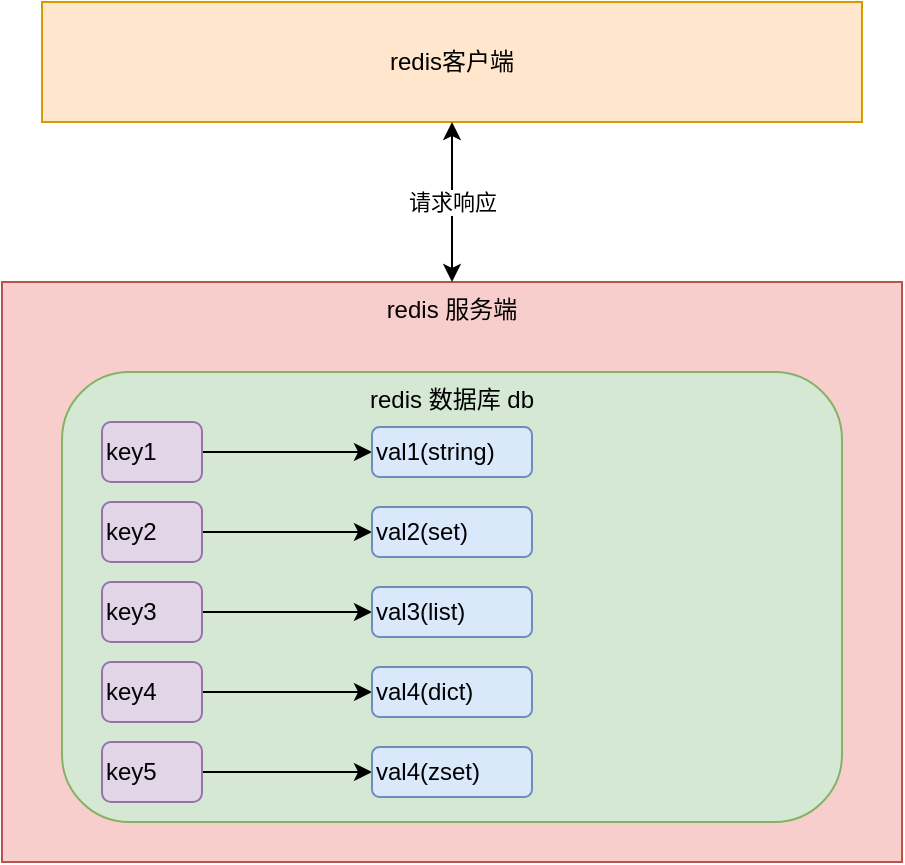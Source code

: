 <mxfile version="13.9.5" type="device"><diagram id="3vKC7shoSQrekpxsC1K0" name="概括"><mxGraphModel dx="981" dy="590" grid="1" gridSize="10" guides="1" tooltips="1" connect="1" arrows="1" fold="1" page="1" pageScale="1" pageWidth="827" pageHeight="1169" math="0" shadow="0"><root><mxCell id="0"/><mxCell id="1" parent="0"/><mxCell id="AiQHK7rHNvFSy3J_RuFT-1" value="redis客户端" style="rounded=0;whiteSpace=wrap;html=1;fillColor=#ffe6cc;strokeColor=#d79b00;" parent="1" vertex="1"><mxGeometry x="209" y="60" width="410" height="60" as="geometry"/></mxCell><mxCell id="AiQHK7rHNvFSy3J_RuFT-2" value="redis&amp;nbsp;服务端" style="rounded=0;whiteSpace=wrap;html=1;align=center;verticalAlign=top;fillColor=#f8cecc;strokeColor=#b85450;" parent="1" vertex="1"><mxGeometry x="189" y="200" width="450" height="290" as="geometry"/></mxCell><mxCell id="AiQHK7rHNvFSy3J_RuFT-3" value="redis&amp;nbsp;数据库 db" style="rounded=1;whiteSpace=wrap;html=1;align=center;verticalAlign=top;fillColor=#d5e8d4;strokeColor=#82b366;" parent="1" vertex="1"><mxGeometry x="219" y="245" width="390" height="225" as="geometry"/></mxCell><mxCell id="AiQHK7rHNvFSy3J_RuFT-7" value="" style="edgeStyle=orthogonalEdgeStyle;rounded=0;orthogonalLoop=1;jettySize=auto;html=1;" parent="1" source="AiQHK7rHNvFSy3J_RuFT-5" target="AiQHK7rHNvFSy3J_RuFT-6" edge="1"><mxGeometry relative="1" as="geometry"/></mxCell><mxCell id="AiQHK7rHNvFSy3J_RuFT-5" value="key1" style="rounded=1;whiteSpace=wrap;html=1;align=left;fillColor=#e1d5e7;strokeColor=#9673a6;" parent="1" vertex="1"><mxGeometry x="239" y="270" width="50" height="30" as="geometry"/></mxCell><mxCell id="AiQHK7rHNvFSy3J_RuFT-6" value="val1(string)" style="whiteSpace=wrap;html=1;rounded=1;align=left;fillColor=#dae8fc;strokeColor=#6c8ebf;" parent="1" vertex="1"><mxGeometry x="374" y="272.5" width="80" height="25" as="geometry"/></mxCell><mxCell id="AiQHK7rHNvFSy3J_RuFT-10" value="" style="edgeStyle=orthogonalEdgeStyle;rounded=0;orthogonalLoop=1;jettySize=auto;html=1;" parent="1" source="AiQHK7rHNvFSy3J_RuFT-11" target="AiQHK7rHNvFSy3J_RuFT-12" edge="1"><mxGeometry relative="1" as="geometry"/></mxCell><mxCell id="AiQHK7rHNvFSy3J_RuFT-11" value="key2" style="rounded=1;whiteSpace=wrap;html=1;align=left;fillColor=#e1d5e7;strokeColor=#9673a6;" parent="1" vertex="1"><mxGeometry x="239" y="310" width="50" height="30" as="geometry"/></mxCell><mxCell id="AiQHK7rHNvFSy3J_RuFT-12" value="val2(set)" style="whiteSpace=wrap;html=1;rounded=1;align=left;fillColor=#dae8fc;strokeColor=#6c8ebf;" parent="1" vertex="1"><mxGeometry x="374" y="312.5" width="80" height="25" as="geometry"/></mxCell><mxCell id="AiQHK7rHNvFSy3J_RuFT-13" value="" style="edgeStyle=orthogonalEdgeStyle;rounded=0;orthogonalLoop=1;jettySize=auto;html=1;" parent="1" source="AiQHK7rHNvFSy3J_RuFT-14" target="AiQHK7rHNvFSy3J_RuFT-15" edge="1"><mxGeometry relative="1" as="geometry"/></mxCell><mxCell id="AiQHK7rHNvFSy3J_RuFT-14" value="key3" style="rounded=1;whiteSpace=wrap;html=1;align=left;fillColor=#e1d5e7;strokeColor=#9673a6;" parent="1" vertex="1"><mxGeometry x="239" y="350" width="50" height="30" as="geometry"/></mxCell><mxCell id="AiQHK7rHNvFSy3J_RuFT-15" value="val3(list)" style="whiteSpace=wrap;html=1;rounded=1;align=left;fillColor=#dae8fc;strokeColor=#6c8ebf;" parent="1" vertex="1"><mxGeometry x="374" y="352.5" width="80" height="25" as="geometry"/></mxCell><mxCell id="AiQHK7rHNvFSy3J_RuFT-16" value="" style="edgeStyle=orthogonalEdgeStyle;rounded=0;orthogonalLoop=1;jettySize=auto;html=1;" parent="1" source="AiQHK7rHNvFSy3J_RuFT-17" target="AiQHK7rHNvFSy3J_RuFT-18" edge="1"><mxGeometry relative="1" as="geometry"/></mxCell><mxCell id="AiQHK7rHNvFSy3J_RuFT-17" value="key4" style="rounded=1;whiteSpace=wrap;html=1;align=left;fillColor=#e1d5e7;strokeColor=#9673a6;" parent="1" vertex="1"><mxGeometry x="239" y="390" width="50" height="30" as="geometry"/></mxCell><mxCell id="AiQHK7rHNvFSy3J_RuFT-18" value="val4(dict)" style="whiteSpace=wrap;html=1;rounded=1;align=left;fillColor=#dae8fc;strokeColor=#6c8ebf;" parent="1" vertex="1"><mxGeometry x="374" y="392.5" width="80" height="25" as="geometry"/></mxCell><mxCell id="AiQHK7rHNvFSy3J_RuFT-19" value="请求响应" style="endArrow=classic;startArrow=classic;html=1;entryX=0.5;entryY=1;entryDx=0;entryDy=0;exitX=0.5;exitY=0;exitDx=0;exitDy=0;" parent="1" source="AiQHK7rHNvFSy3J_RuFT-2" target="AiQHK7rHNvFSy3J_RuFT-1" edge="1"><mxGeometry width="50" height="50" relative="1" as="geometry"><mxPoint x="389" y="200" as="sourcePoint"/><mxPoint x="439" y="150" as="targetPoint"/></mxGeometry></mxCell><mxCell id="EIpK-nB1g0F4VDqG_MOM-1" value="" style="edgeStyle=orthogonalEdgeStyle;rounded=0;orthogonalLoop=1;jettySize=auto;html=1;" edge="1" parent="1" source="EIpK-nB1g0F4VDqG_MOM-2" target="EIpK-nB1g0F4VDqG_MOM-3"><mxGeometry relative="1" as="geometry"/></mxCell><mxCell id="EIpK-nB1g0F4VDqG_MOM-2" value="key5" style="rounded=1;whiteSpace=wrap;html=1;align=left;fillColor=#e1d5e7;strokeColor=#9673a6;" vertex="1" parent="1"><mxGeometry x="239" y="430" width="50" height="30" as="geometry"/></mxCell><mxCell id="EIpK-nB1g0F4VDqG_MOM-3" value="val4(zset)" style="whiteSpace=wrap;html=1;rounded=1;align=left;fillColor=#dae8fc;strokeColor=#6c8ebf;" vertex="1" parent="1"><mxGeometry x="374" y="432.5" width="80" height="25" as="geometry"/></mxCell></root></mxGraphModel></diagram></mxfile>